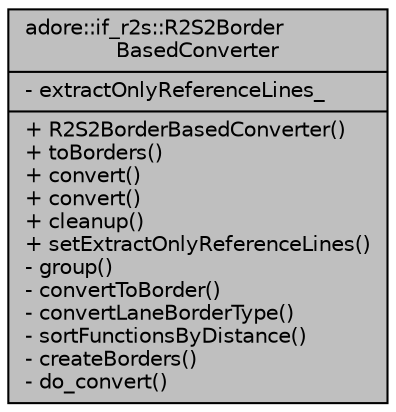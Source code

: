 digraph "adore::if_r2s::R2S2BorderBasedConverter"
{
 // LATEX_PDF_SIZE
  edge [fontname="Helvetica",fontsize="10",labelfontname="Helvetica",labelfontsize="10"];
  node [fontname="Helvetica",fontsize="10",shape=record];
  Node1 [label="{adore::if_r2s::R2S2Border\lBasedConverter\n|- extractOnlyReferenceLines_\l|+ R2S2BorderBasedConverter()\l+ toBorders()\l+ convert()\l+ convert()\l+ cleanup()\l+ setExtractOnlyReferenceLines()\l- group()\l- convertToBorder()\l- convertLaneBorderType()\l- sortFunctionsByDistance()\l- createBorders()\l- do_convert()\l}",height=0.2,width=0.4,color="black", fillcolor="grey75", style="filled", fontcolor="black",tooltip="input: 2 files, reference lines and borders output: border file"];
}
